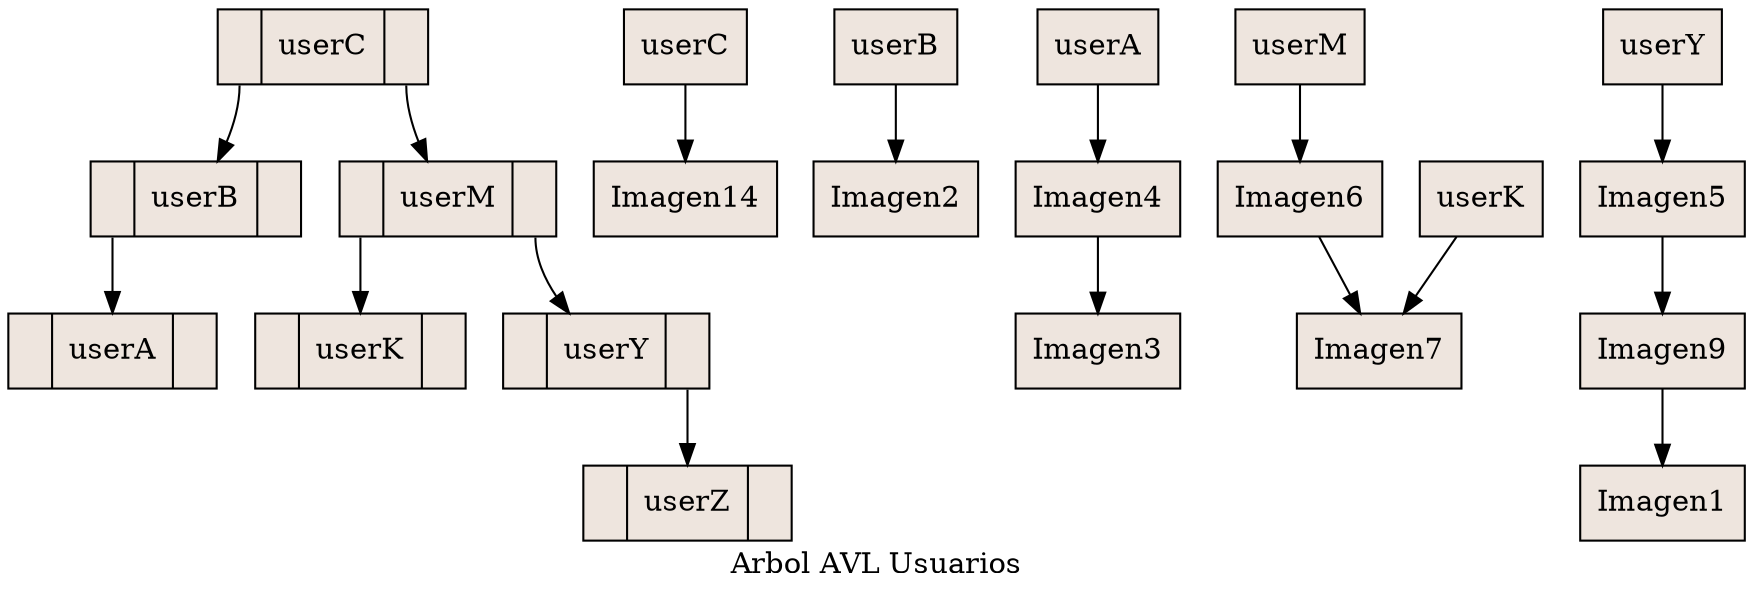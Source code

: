 digraph grafica{
rankdir=TB;
 label="Arbol AVL Usuarios"; 
 node [shape = record, style=filled, fillcolor=seashell2];
nodouserC [ label = "<C0>|userC|<C1>"];
nodouserB [ label = "<C0>|userB|<C1>"];
nodouserA [ label = "<C0>|userA|<C1>"];
nodouserM [ label = "<C0>|userM|<C1>"];
nodouserK [ label = "<C0>|userK|<C1>"];
nodouserY [ label = "<C0>|userY|<C1>"];
nodouserZ [ label = "<C0>|userZ|<C1>"];
nodouserC:C0->nodouserB
nodouserC:C1->nodouserM
nodouserB:C0->nodouserA
nodouserM:C0->nodouserK
nodouserM:C1->nodouserY
nodouserY:C1->nodouserZ

userC->Imagen14
userB->Imagen2
userA->Imagen4
Imagen4->Imagen3
userM->Imagen6
Imagen6->Imagen7
userK->Imagen7
userY->Imagen5
Imagen5->Imagen9
Imagen9->Imagen1
}